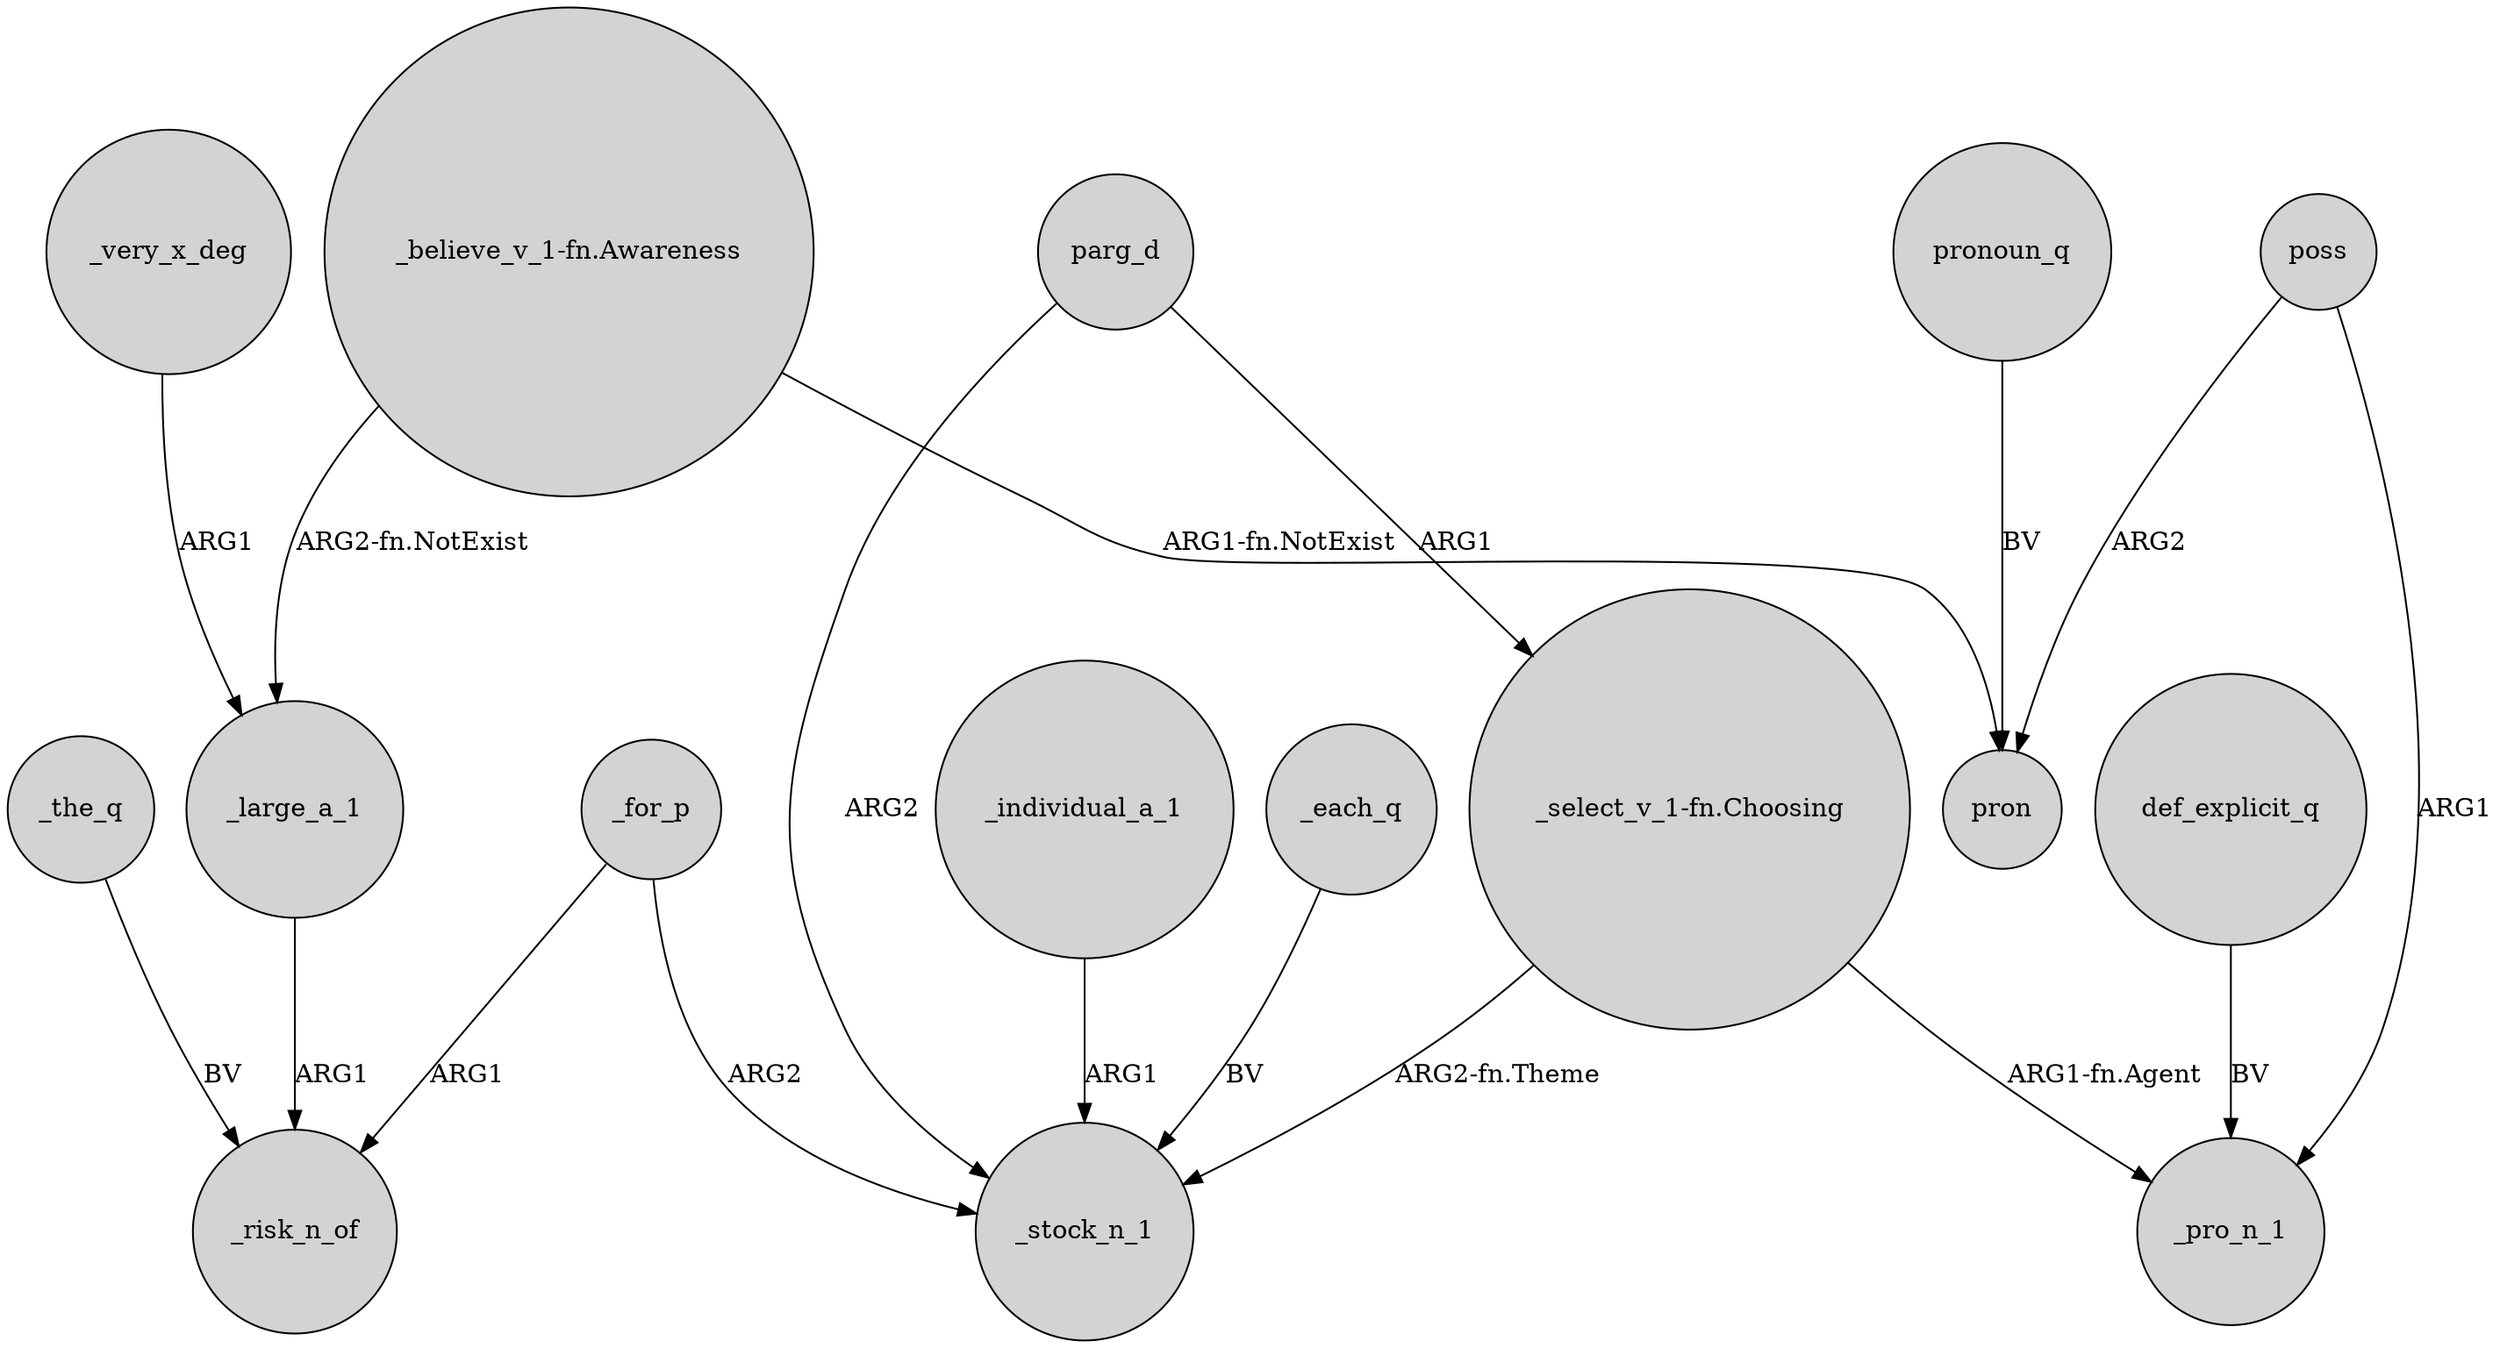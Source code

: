 digraph {
	node [shape=circle style=filled]
	_large_a_1 -> _risk_n_of [label=ARG1]
	_for_p -> _stock_n_1 [label=ARG2]
	def_explicit_q -> _pro_n_1 [label=BV]
	parg_d -> _stock_n_1 [label=ARG2]
	poss -> pron [label=ARG2]
	"_believe_v_1-fn.Awareness" -> pron [label="ARG1-fn.NotExist"]
	"_believe_v_1-fn.Awareness" -> _large_a_1 [label="ARG2-fn.NotExist"]
	_for_p -> _risk_n_of [label=ARG1]
	_individual_a_1 -> _stock_n_1 [label=ARG1]
	_each_q -> _stock_n_1 [label=BV]
	"_select_v_1-fn.Choosing" -> _stock_n_1 [label="ARG2-fn.Theme"]
	parg_d -> "_select_v_1-fn.Choosing" [label=ARG1]
	poss -> _pro_n_1 [label=ARG1]
	_the_q -> _risk_n_of [label=BV]
	_very_x_deg -> _large_a_1 [label=ARG1]
	"_select_v_1-fn.Choosing" -> _pro_n_1 [label="ARG1-fn.Agent"]
	pronoun_q -> pron [label=BV]
}
